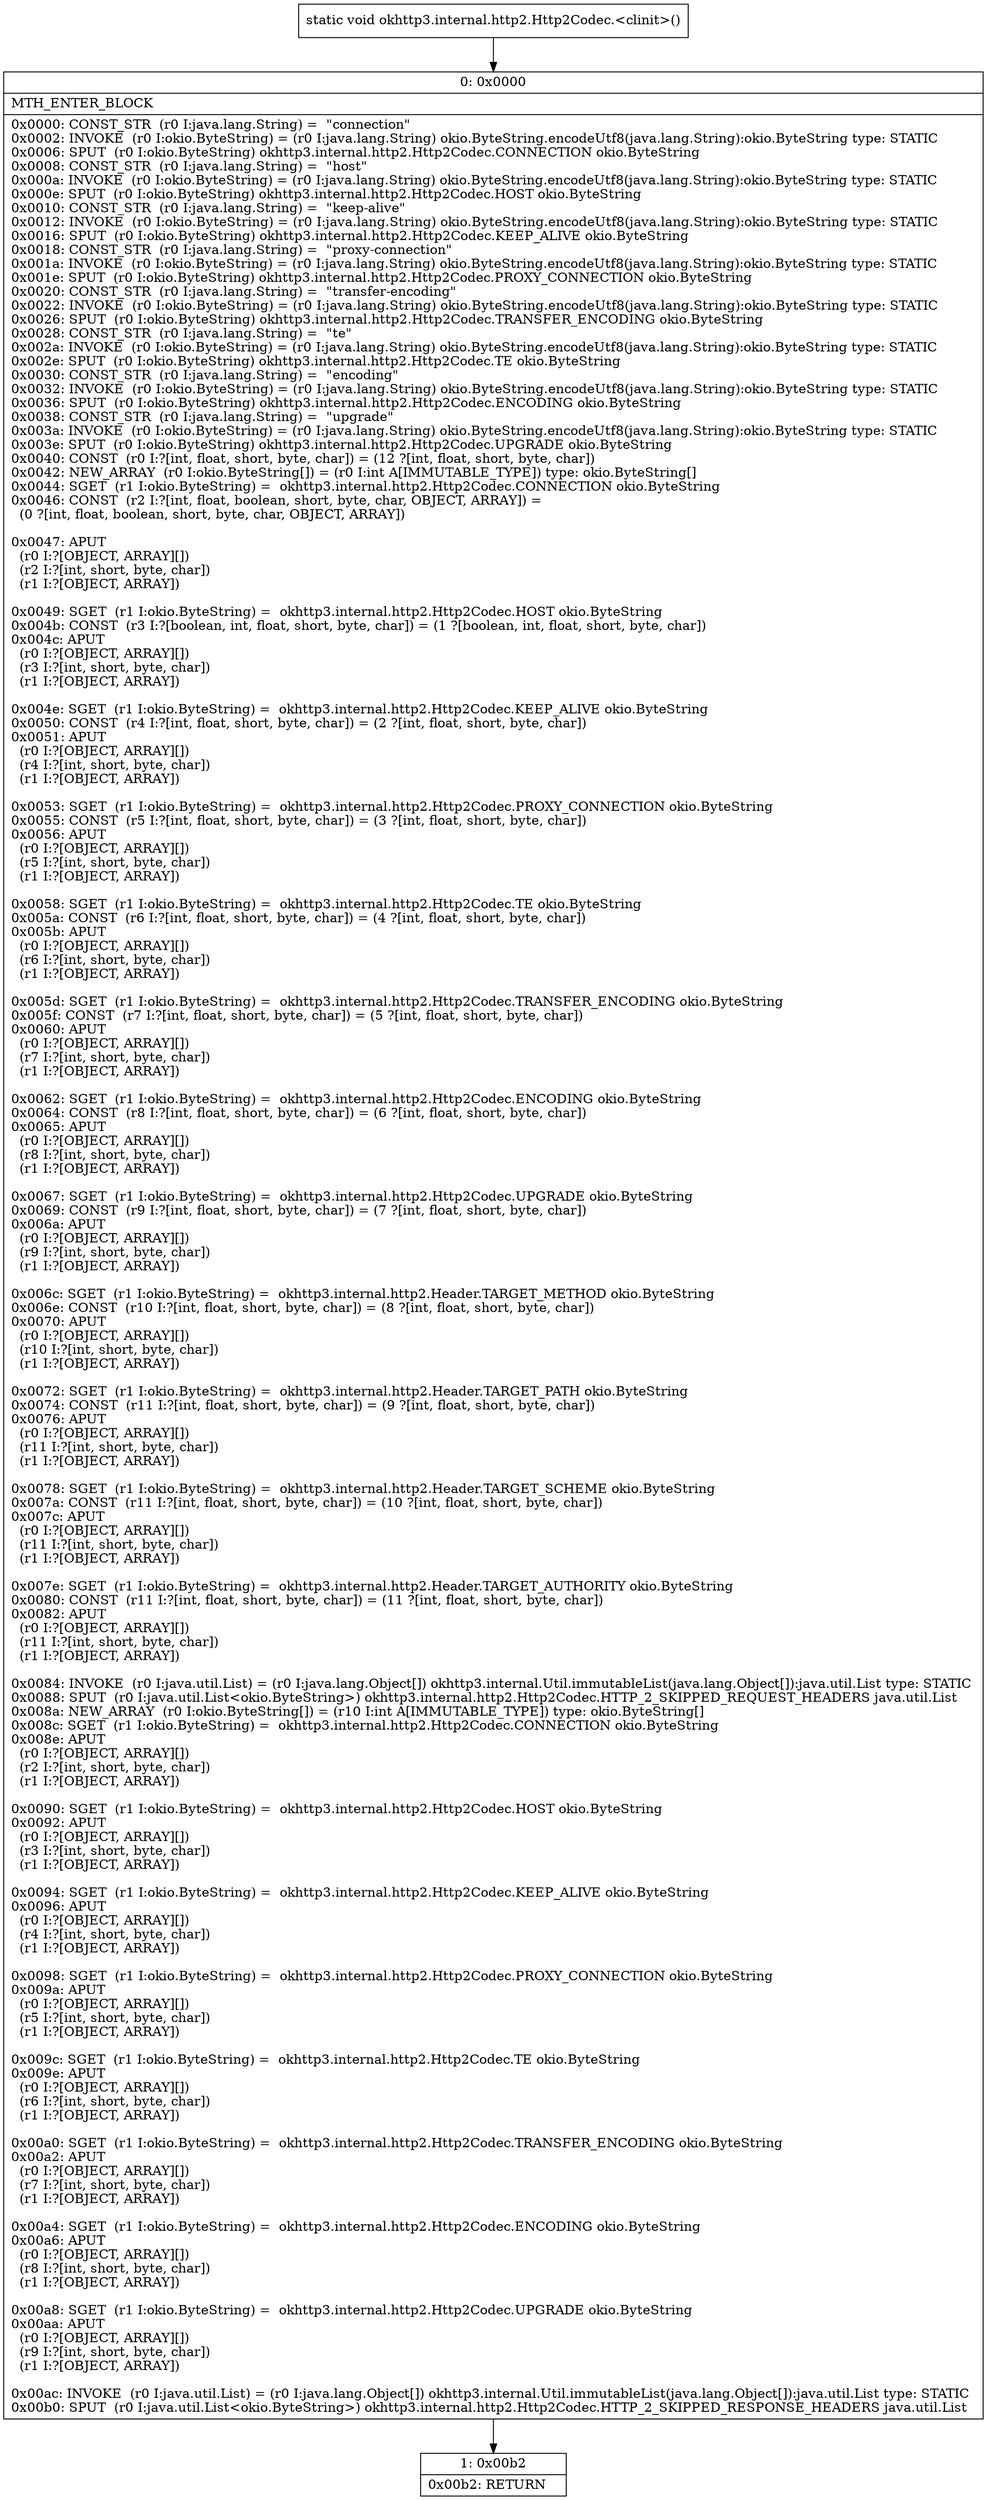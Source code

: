 digraph "CFG forokhttp3.internal.http2.Http2Codec.\<clinit\>()V" {
Node_0 [shape=record,label="{0\:\ 0x0000|MTH_ENTER_BLOCK\l|0x0000: CONST_STR  (r0 I:java.lang.String) =  \"connection\" \l0x0002: INVOKE  (r0 I:okio.ByteString) = (r0 I:java.lang.String) okio.ByteString.encodeUtf8(java.lang.String):okio.ByteString type: STATIC \l0x0006: SPUT  (r0 I:okio.ByteString) okhttp3.internal.http2.Http2Codec.CONNECTION okio.ByteString \l0x0008: CONST_STR  (r0 I:java.lang.String) =  \"host\" \l0x000a: INVOKE  (r0 I:okio.ByteString) = (r0 I:java.lang.String) okio.ByteString.encodeUtf8(java.lang.String):okio.ByteString type: STATIC \l0x000e: SPUT  (r0 I:okio.ByteString) okhttp3.internal.http2.Http2Codec.HOST okio.ByteString \l0x0010: CONST_STR  (r0 I:java.lang.String) =  \"keep\-alive\" \l0x0012: INVOKE  (r0 I:okio.ByteString) = (r0 I:java.lang.String) okio.ByteString.encodeUtf8(java.lang.String):okio.ByteString type: STATIC \l0x0016: SPUT  (r0 I:okio.ByteString) okhttp3.internal.http2.Http2Codec.KEEP_ALIVE okio.ByteString \l0x0018: CONST_STR  (r0 I:java.lang.String) =  \"proxy\-connection\" \l0x001a: INVOKE  (r0 I:okio.ByteString) = (r0 I:java.lang.String) okio.ByteString.encodeUtf8(java.lang.String):okio.ByteString type: STATIC \l0x001e: SPUT  (r0 I:okio.ByteString) okhttp3.internal.http2.Http2Codec.PROXY_CONNECTION okio.ByteString \l0x0020: CONST_STR  (r0 I:java.lang.String) =  \"transfer\-encoding\" \l0x0022: INVOKE  (r0 I:okio.ByteString) = (r0 I:java.lang.String) okio.ByteString.encodeUtf8(java.lang.String):okio.ByteString type: STATIC \l0x0026: SPUT  (r0 I:okio.ByteString) okhttp3.internal.http2.Http2Codec.TRANSFER_ENCODING okio.ByteString \l0x0028: CONST_STR  (r0 I:java.lang.String) =  \"te\" \l0x002a: INVOKE  (r0 I:okio.ByteString) = (r0 I:java.lang.String) okio.ByteString.encodeUtf8(java.lang.String):okio.ByteString type: STATIC \l0x002e: SPUT  (r0 I:okio.ByteString) okhttp3.internal.http2.Http2Codec.TE okio.ByteString \l0x0030: CONST_STR  (r0 I:java.lang.String) =  \"encoding\" \l0x0032: INVOKE  (r0 I:okio.ByteString) = (r0 I:java.lang.String) okio.ByteString.encodeUtf8(java.lang.String):okio.ByteString type: STATIC \l0x0036: SPUT  (r0 I:okio.ByteString) okhttp3.internal.http2.Http2Codec.ENCODING okio.ByteString \l0x0038: CONST_STR  (r0 I:java.lang.String) =  \"upgrade\" \l0x003a: INVOKE  (r0 I:okio.ByteString) = (r0 I:java.lang.String) okio.ByteString.encodeUtf8(java.lang.String):okio.ByteString type: STATIC \l0x003e: SPUT  (r0 I:okio.ByteString) okhttp3.internal.http2.Http2Codec.UPGRADE okio.ByteString \l0x0040: CONST  (r0 I:?[int, float, short, byte, char]) = (12 ?[int, float, short, byte, char]) \l0x0042: NEW_ARRAY  (r0 I:okio.ByteString[]) = (r0 I:int A[IMMUTABLE_TYPE]) type: okio.ByteString[] \l0x0044: SGET  (r1 I:okio.ByteString) =  okhttp3.internal.http2.Http2Codec.CONNECTION okio.ByteString \l0x0046: CONST  (r2 I:?[int, float, boolean, short, byte, char, OBJECT, ARRAY]) = \l  (0 ?[int, float, boolean, short, byte, char, OBJECT, ARRAY])\l \l0x0047: APUT  \l  (r0 I:?[OBJECT, ARRAY][])\l  (r2 I:?[int, short, byte, char])\l  (r1 I:?[OBJECT, ARRAY])\l \l0x0049: SGET  (r1 I:okio.ByteString) =  okhttp3.internal.http2.Http2Codec.HOST okio.ByteString \l0x004b: CONST  (r3 I:?[boolean, int, float, short, byte, char]) = (1 ?[boolean, int, float, short, byte, char]) \l0x004c: APUT  \l  (r0 I:?[OBJECT, ARRAY][])\l  (r3 I:?[int, short, byte, char])\l  (r1 I:?[OBJECT, ARRAY])\l \l0x004e: SGET  (r1 I:okio.ByteString) =  okhttp3.internal.http2.Http2Codec.KEEP_ALIVE okio.ByteString \l0x0050: CONST  (r4 I:?[int, float, short, byte, char]) = (2 ?[int, float, short, byte, char]) \l0x0051: APUT  \l  (r0 I:?[OBJECT, ARRAY][])\l  (r4 I:?[int, short, byte, char])\l  (r1 I:?[OBJECT, ARRAY])\l \l0x0053: SGET  (r1 I:okio.ByteString) =  okhttp3.internal.http2.Http2Codec.PROXY_CONNECTION okio.ByteString \l0x0055: CONST  (r5 I:?[int, float, short, byte, char]) = (3 ?[int, float, short, byte, char]) \l0x0056: APUT  \l  (r0 I:?[OBJECT, ARRAY][])\l  (r5 I:?[int, short, byte, char])\l  (r1 I:?[OBJECT, ARRAY])\l \l0x0058: SGET  (r1 I:okio.ByteString) =  okhttp3.internal.http2.Http2Codec.TE okio.ByteString \l0x005a: CONST  (r6 I:?[int, float, short, byte, char]) = (4 ?[int, float, short, byte, char]) \l0x005b: APUT  \l  (r0 I:?[OBJECT, ARRAY][])\l  (r6 I:?[int, short, byte, char])\l  (r1 I:?[OBJECT, ARRAY])\l \l0x005d: SGET  (r1 I:okio.ByteString) =  okhttp3.internal.http2.Http2Codec.TRANSFER_ENCODING okio.ByteString \l0x005f: CONST  (r7 I:?[int, float, short, byte, char]) = (5 ?[int, float, short, byte, char]) \l0x0060: APUT  \l  (r0 I:?[OBJECT, ARRAY][])\l  (r7 I:?[int, short, byte, char])\l  (r1 I:?[OBJECT, ARRAY])\l \l0x0062: SGET  (r1 I:okio.ByteString) =  okhttp3.internal.http2.Http2Codec.ENCODING okio.ByteString \l0x0064: CONST  (r8 I:?[int, float, short, byte, char]) = (6 ?[int, float, short, byte, char]) \l0x0065: APUT  \l  (r0 I:?[OBJECT, ARRAY][])\l  (r8 I:?[int, short, byte, char])\l  (r1 I:?[OBJECT, ARRAY])\l \l0x0067: SGET  (r1 I:okio.ByteString) =  okhttp3.internal.http2.Http2Codec.UPGRADE okio.ByteString \l0x0069: CONST  (r9 I:?[int, float, short, byte, char]) = (7 ?[int, float, short, byte, char]) \l0x006a: APUT  \l  (r0 I:?[OBJECT, ARRAY][])\l  (r9 I:?[int, short, byte, char])\l  (r1 I:?[OBJECT, ARRAY])\l \l0x006c: SGET  (r1 I:okio.ByteString) =  okhttp3.internal.http2.Header.TARGET_METHOD okio.ByteString \l0x006e: CONST  (r10 I:?[int, float, short, byte, char]) = (8 ?[int, float, short, byte, char]) \l0x0070: APUT  \l  (r0 I:?[OBJECT, ARRAY][])\l  (r10 I:?[int, short, byte, char])\l  (r1 I:?[OBJECT, ARRAY])\l \l0x0072: SGET  (r1 I:okio.ByteString) =  okhttp3.internal.http2.Header.TARGET_PATH okio.ByteString \l0x0074: CONST  (r11 I:?[int, float, short, byte, char]) = (9 ?[int, float, short, byte, char]) \l0x0076: APUT  \l  (r0 I:?[OBJECT, ARRAY][])\l  (r11 I:?[int, short, byte, char])\l  (r1 I:?[OBJECT, ARRAY])\l \l0x0078: SGET  (r1 I:okio.ByteString) =  okhttp3.internal.http2.Header.TARGET_SCHEME okio.ByteString \l0x007a: CONST  (r11 I:?[int, float, short, byte, char]) = (10 ?[int, float, short, byte, char]) \l0x007c: APUT  \l  (r0 I:?[OBJECT, ARRAY][])\l  (r11 I:?[int, short, byte, char])\l  (r1 I:?[OBJECT, ARRAY])\l \l0x007e: SGET  (r1 I:okio.ByteString) =  okhttp3.internal.http2.Header.TARGET_AUTHORITY okio.ByteString \l0x0080: CONST  (r11 I:?[int, float, short, byte, char]) = (11 ?[int, float, short, byte, char]) \l0x0082: APUT  \l  (r0 I:?[OBJECT, ARRAY][])\l  (r11 I:?[int, short, byte, char])\l  (r1 I:?[OBJECT, ARRAY])\l \l0x0084: INVOKE  (r0 I:java.util.List) = (r0 I:java.lang.Object[]) okhttp3.internal.Util.immutableList(java.lang.Object[]):java.util.List type: STATIC \l0x0088: SPUT  (r0 I:java.util.List\<okio.ByteString\>) okhttp3.internal.http2.Http2Codec.HTTP_2_SKIPPED_REQUEST_HEADERS java.util.List \l0x008a: NEW_ARRAY  (r0 I:okio.ByteString[]) = (r10 I:int A[IMMUTABLE_TYPE]) type: okio.ByteString[] \l0x008c: SGET  (r1 I:okio.ByteString) =  okhttp3.internal.http2.Http2Codec.CONNECTION okio.ByteString \l0x008e: APUT  \l  (r0 I:?[OBJECT, ARRAY][])\l  (r2 I:?[int, short, byte, char])\l  (r1 I:?[OBJECT, ARRAY])\l \l0x0090: SGET  (r1 I:okio.ByteString) =  okhttp3.internal.http2.Http2Codec.HOST okio.ByteString \l0x0092: APUT  \l  (r0 I:?[OBJECT, ARRAY][])\l  (r3 I:?[int, short, byte, char])\l  (r1 I:?[OBJECT, ARRAY])\l \l0x0094: SGET  (r1 I:okio.ByteString) =  okhttp3.internal.http2.Http2Codec.KEEP_ALIVE okio.ByteString \l0x0096: APUT  \l  (r0 I:?[OBJECT, ARRAY][])\l  (r4 I:?[int, short, byte, char])\l  (r1 I:?[OBJECT, ARRAY])\l \l0x0098: SGET  (r1 I:okio.ByteString) =  okhttp3.internal.http2.Http2Codec.PROXY_CONNECTION okio.ByteString \l0x009a: APUT  \l  (r0 I:?[OBJECT, ARRAY][])\l  (r5 I:?[int, short, byte, char])\l  (r1 I:?[OBJECT, ARRAY])\l \l0x009c: SGET  (r1 I:okio.ByteString) =  okhttp3.internal.http2.Http2Codec.TE okio.ByteString \l0x009e: APUT  \l  (r0 I:?[OBJECT, ARRAY][])\l  (r6 I:?[int, short, byte, char])\l  (r1 I:?[OBJECT, ARRAY])\l \l0x00a0: SGET  (r1 I:okio.ByteString) =  okhttp3.internal.http2.Http2Codec.TRANSFER_ENCODING okio.ByteString \l0x00a2: APUT  \l  (r0 I:?[OBJECT, ARRAY][])\l  (r7 I:?[int, short, byte, char])\l  (r1 I:?[OBJECT, ARRAY])\l \l0x00a4: SGET  (r1 I:okio.ByteString) =  okhttp3.internal.http2.Http2Codec.ENCODING okio.ByteString \l0x00a6: APUT  \l  (r0 I:?[OBJECT, ARRAY][])\l  (r8 I:?[int, short, byte, char])\l  (r1 I:?[OBJECT, ARRAY])\l \l0x00a8: SGET  (r1 I:okio.ByteString) =  okhttp3.internal.http2.Http2Codec.UPGRADE okio.ByteString \l0x00aa: APUT  \l  (r0 I:?[OBJECT, ARRAY][])\l  (r9 I:?[int, short, byte, char])\l  (r1 I:?[OBJECT, ARRAY])\l \l0x00ac: INVOKE  (r0 I:java.util.List) = (r0 I:java.lang.Object[]) okhttp3.internal.Util.immutableList(java.lang.Object[]):java.util.List type: STATIC \l0x00b0: SPUT  (r0 I:java.util.List\<okio.ByteString\>) okhttp3.internal.http2.Http2Codec.HTTP_2_SKIPPED_RESPONSE_HEADERS java.util.List \l}"];
Node_1 [shape=record,label="{1\:\ 0x00b2|0x00b2: RETURN   \l}"];
MethodNode[shape=record,label="{static void okhttp3.internal.http2.Http2Codec.\<clinit\>() }"];
MethodNode -> Node_0;
Node_0 -> Node_1;
}

